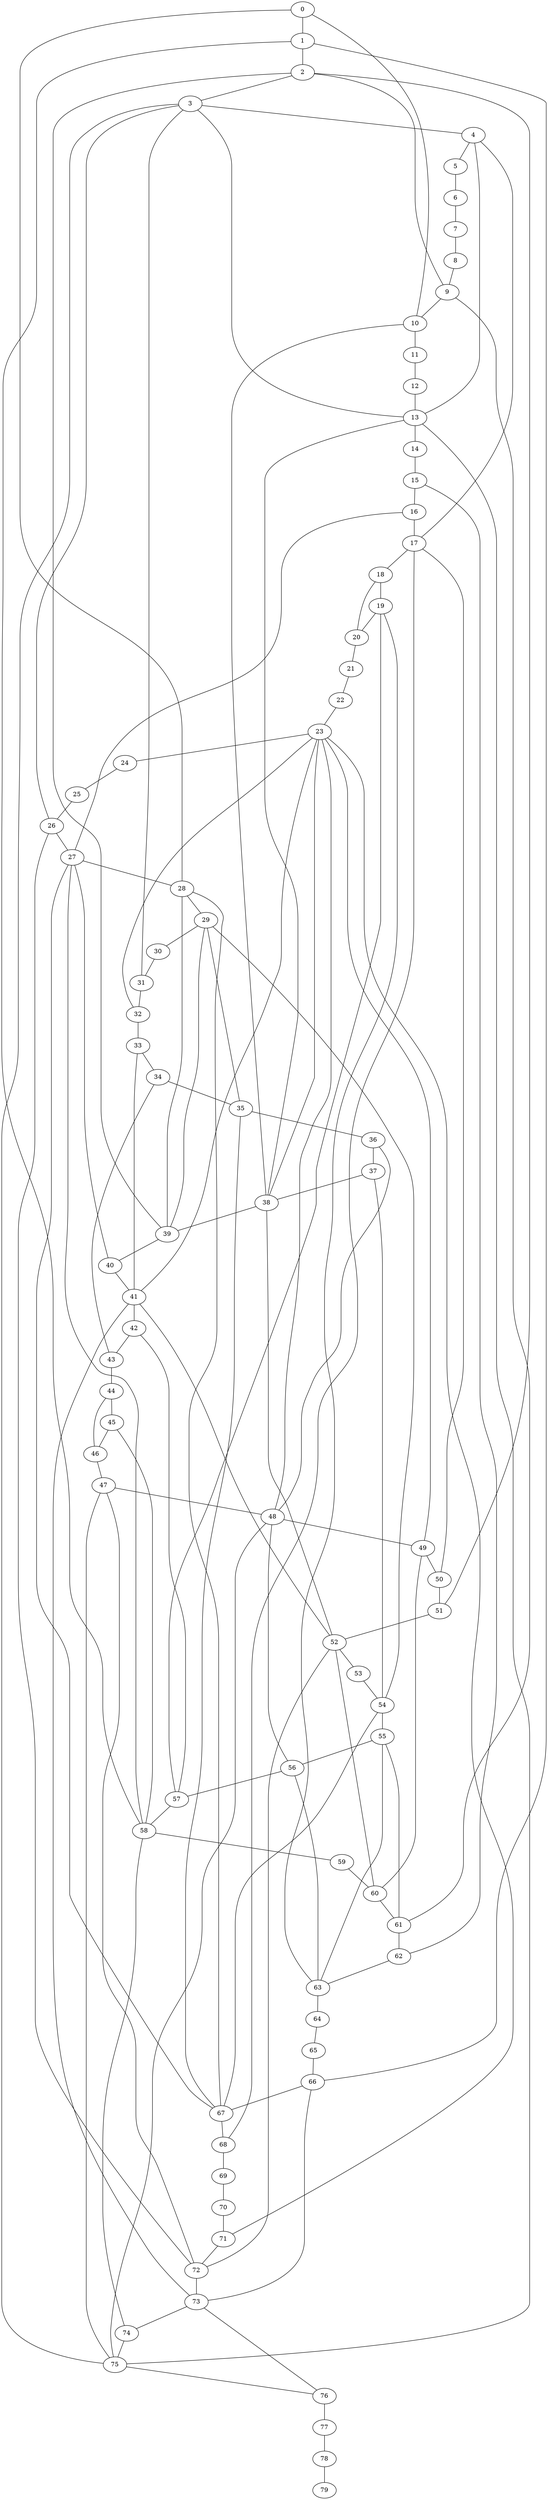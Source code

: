 
graph graphname {
    0 -- 1
0 -- 10
0 -- 28
1 -- 2
1 -- 66
1 -- 58
2 -- 3
2 -- 51
2 -- 9
2 -- 39
3 -- 4
3 -- 31
3 -- 13
3 -- 75
3 -- 26
4 -- 5
4 -- 13
4 -- 17
5 -- 6
6 -- 7
7 -- 8
8 -- 9
9 -- 10
9 -- 61
10 -- 11
10 -- 38
11 -- 12
12 -- 13
13 -- 14
13 -- 38
13 -- 75
14 -- 15
15 -- 16
15 -- 62
16 -- 17
16 -- 27
17 -- 18
17 -- 68
17 -- 50
18 -- 19
18 -- 20
19 -- 20
19 -- 63
19 -- 57
20 -- 21
21 -- 22
22 -- 23
23 -- 24
23 -- 41
23 -- 32
23 -- 38
23 -- 49
23 -- 71
23 -- 48
24 -- 25
25 -- 26
26 -- 27
26 -- 72
27 -- 28
27 -- 40
27 -- 58
27 -- 67
28 -- 29
28 -- 67
28 -- 39
29 -- 30
29 -- 54
29 -- 35
29 -- 39
30 -- 31
31 -- 32
32 -- 33
33 -- 34
33 -- 41
34 -- 35
34 -- 43
35 -- 36
35 -- 67
36 -- 37
36 -- 48
37 -- 38
37 -- 54
38 -- 39
38 -- 52
39 -- 40
40 -- 41
41 -- 42
41 -- 52
41 -- 73
42 -- 43
42 -- 57
43 -- 44
44 -- 45
44 -- 46
45 -- 46
45 -- 58
46 -- 47
47 -- 48
47 -- 75
47 -- 72
48 -- 49
48 -- 75
48 -- 56
49 -- 50
49 -- 60
50 -- 51
51 -- 52
52 -- 53
52 -- 60
52 -- 72
53 -- 54
54 -- 55
54 -- 67
55 -- 56
55 -- 63
55 -- 61
56 -- 57
56 -- 63
57 -- 58
58 -- 59
58 -- 74
59 -- 60
60 -- 61
61 -- 62
62 -- 63
63 -- 64
64 -- 65
65 -- 66
66 -- 67
66 -- 73
67 -- 68
68 -- 69
69 -- 70
70 -- 71
71 -- 72
72 -- 73
73 -- 74
73 -- 76
74 -- 75
75 -- 76
76 -- 77
77 -- 78
78 -- 79

}
